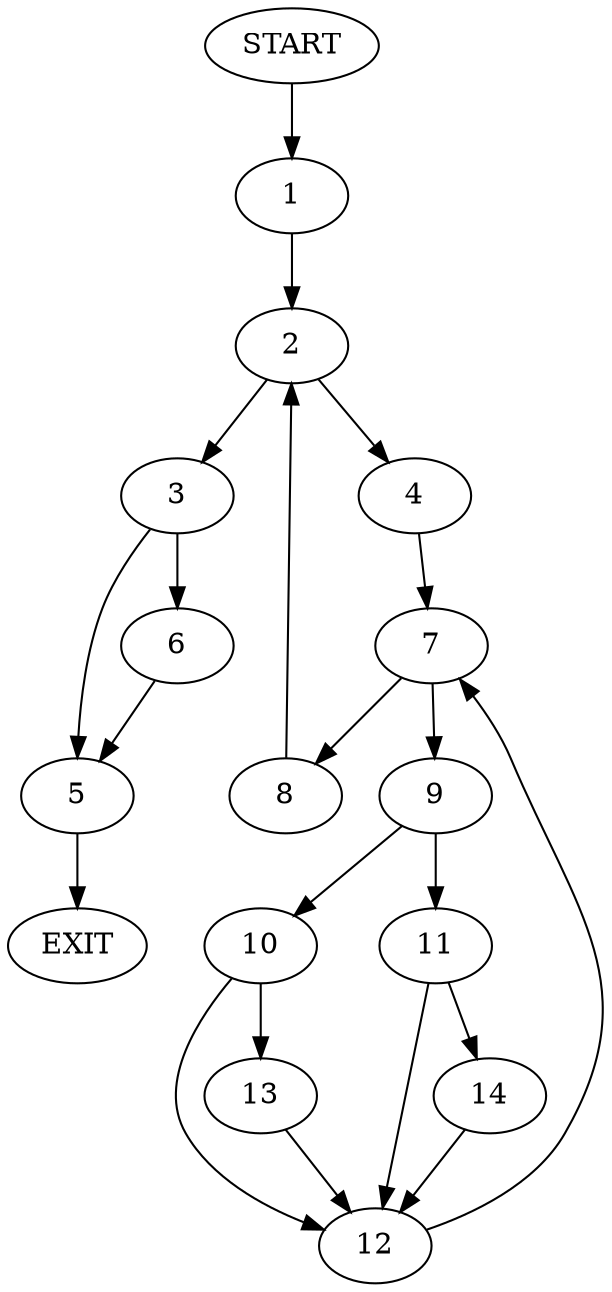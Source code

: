 digraph {
0 [label="START"]
15 [label="EXIT"]
0 -> 1
1 -> 2
2 -> 3
2 -> 4
3 -> 5
3 -> 6
4 -> 7
7 -> 8
7 -> 9
9 -> 10
9 -> 11
8 -> 2
10 -> 12
10 -> 13
11 -> 14
11 -> 12
13 -> 12
12 -> 7
14 -> 12
6 -> 5
5 -> 15
}
